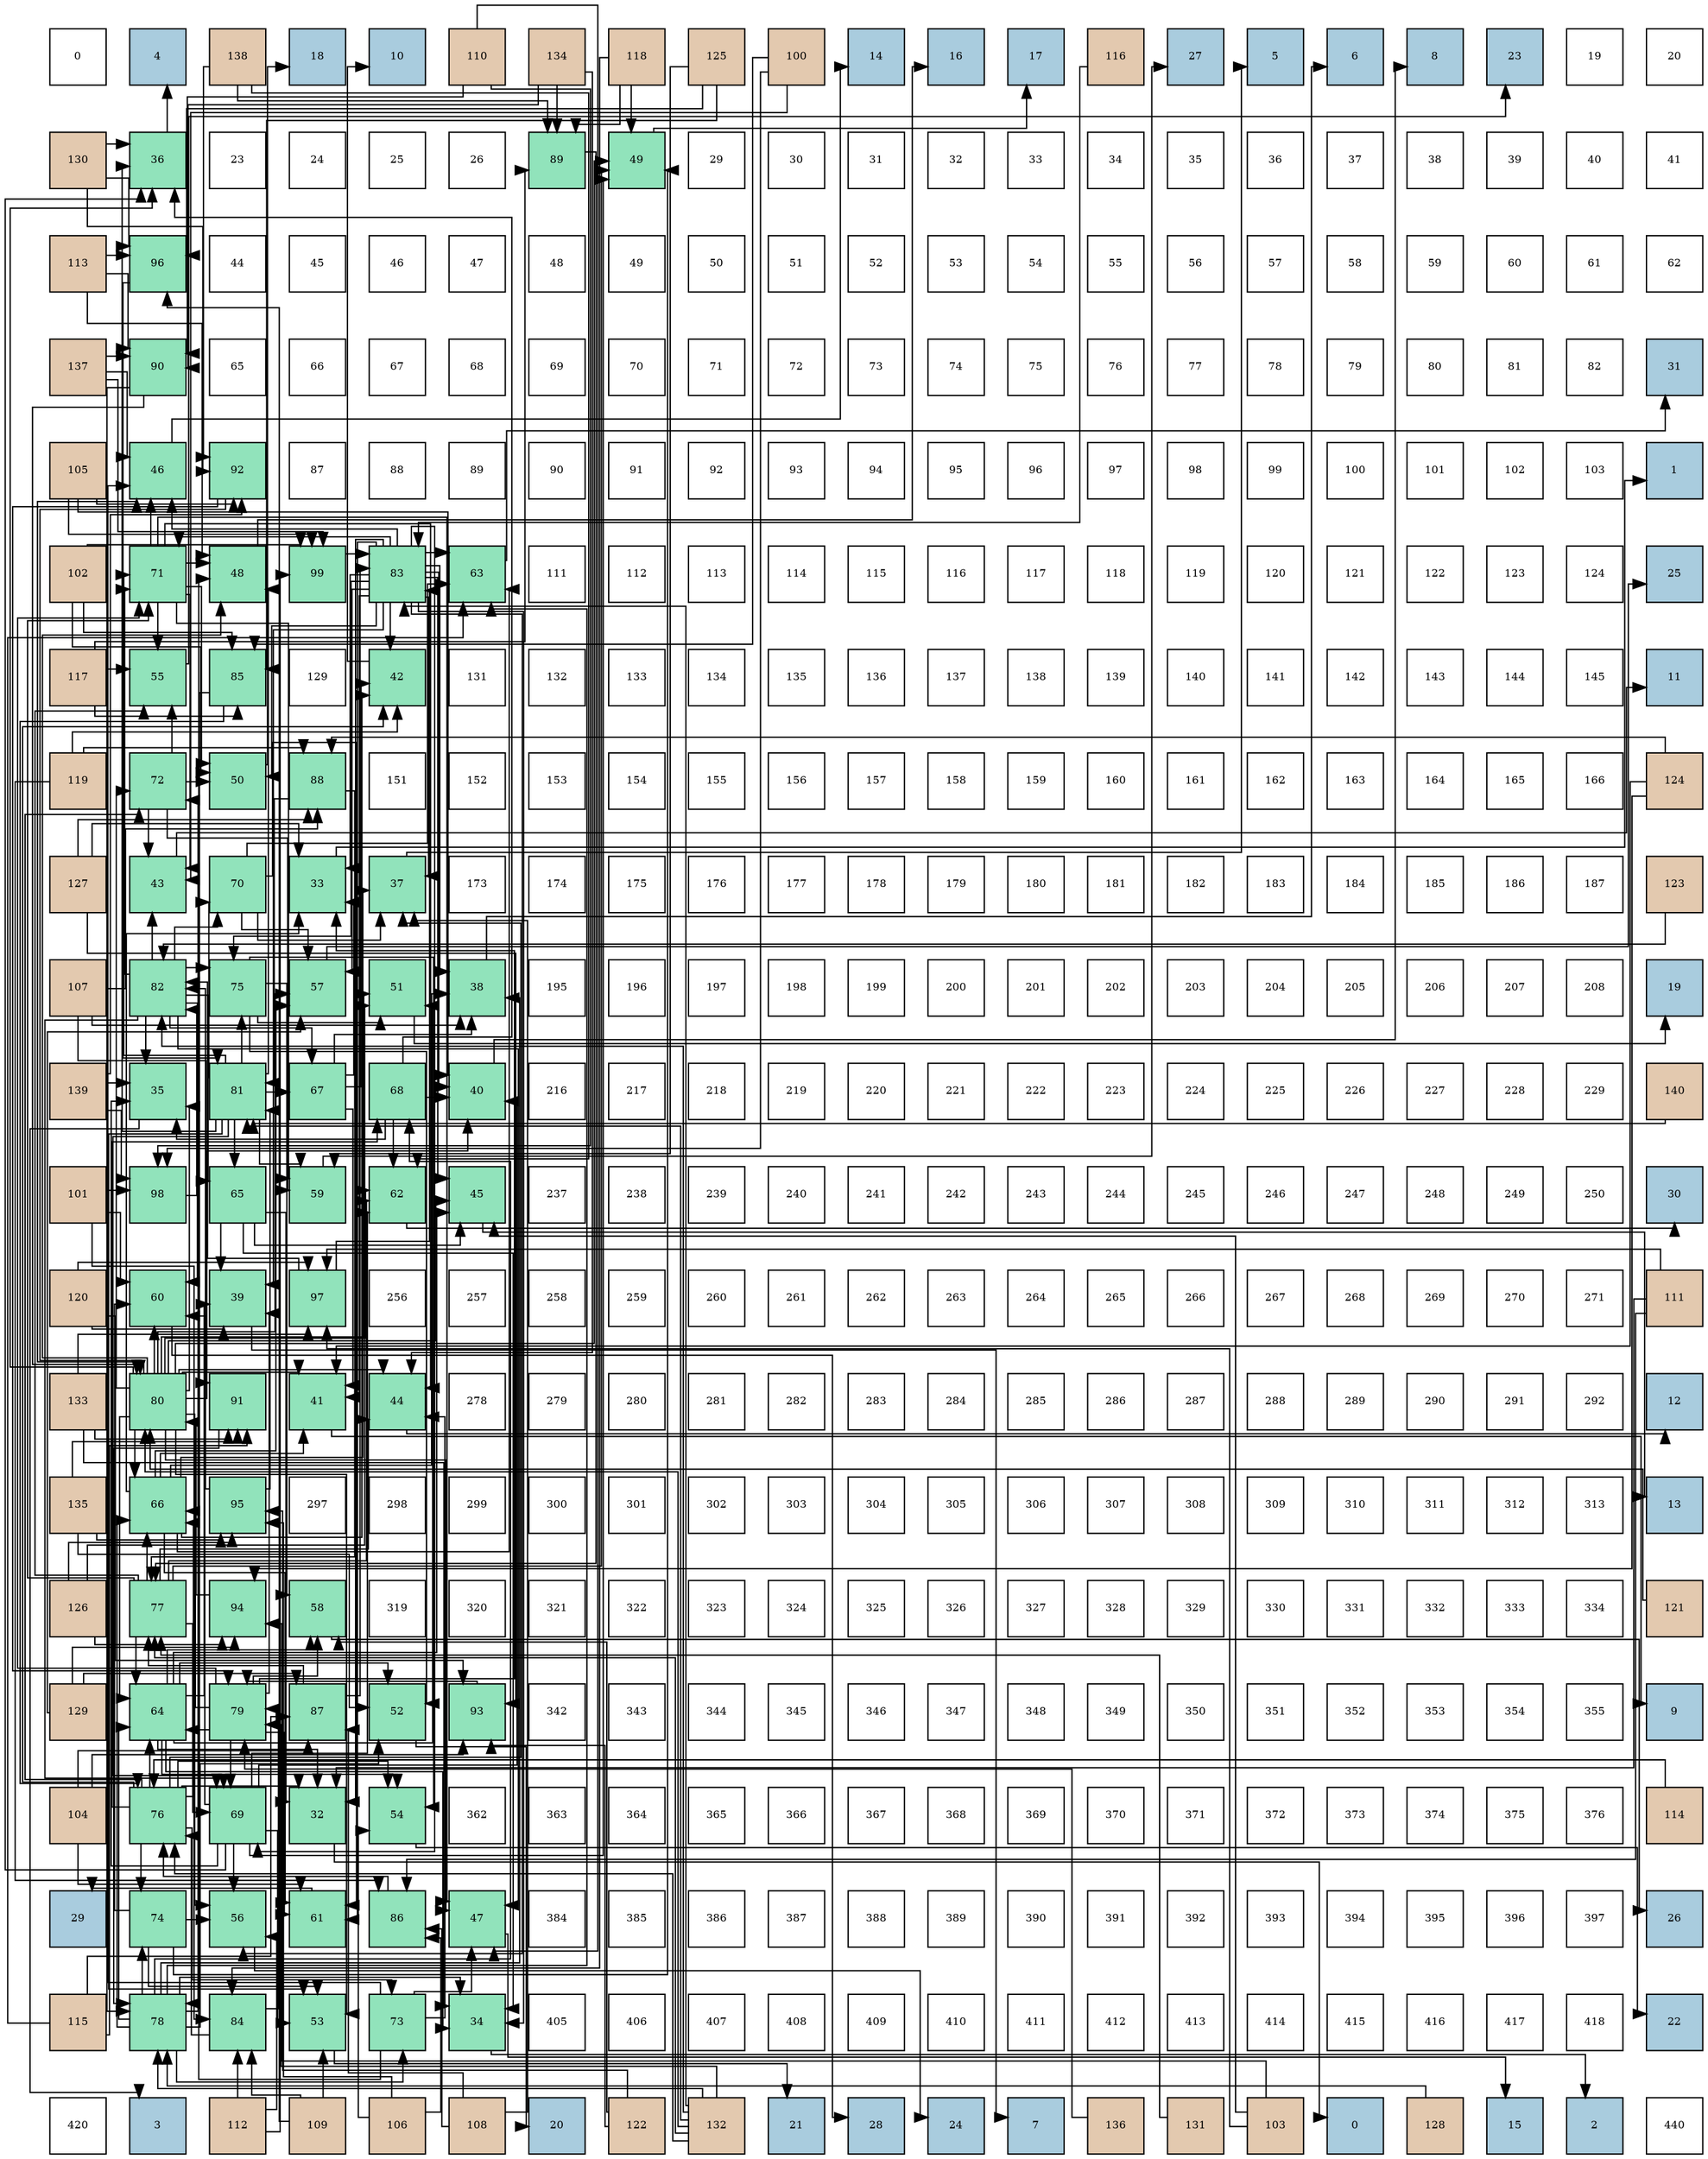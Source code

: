 digraph layout{
 rankdir=TB;
 splines=ortho;
 node [style=filled shape=square fixedsize=true width=0.6];
0[label="0", fontsize=8, fillcolor="#ffffff"];
1[label="4", fontsize=8, fillcolor="#a9ccde"];
2[label="138", fontsize=8, fillcolor="#e3c9af"];
3[label="18", fontsize=8, fillcolor="#a9ccde"];
4[label="10", fontsize=8, fillcolor="#a9ccde"];
5[label="110", fontsize=8, fillcolor="#e3c9af"];
6[label="134", fontsize=8, fillcolor="#e3c9af"];
7[label="118", fontsize=8, fillcolor="#e3c9af"];
8[label="125", fontsize=8, fillcolor="#e3c9af"];
9[label="100", fontsize=8, fillcolor="#e3c9af"];
10[label="14", fontsize=8, fillcolor="#a9ccde"];
11[label="16", fontsize=8, fillcolor="#a9ccde"];
12[label="17", fontsize=8, fillcolor="#a9ccde"];
13[label="116", fontsize=8, fillcolor="#e3c9af"];
14[label="27", fontsize=8, fillcolor="#a9ccde"];
15[label="5", fontsize=8, fillcolor="#a9ccde"];
16[label="6", fontsize=8, fillcolor="#a9ccde"];
17[label="8", fontsize=8, fillcolor="#a9ccde"];
18[label="23", fontsize=8, fillcolor="#a9ccde"];
19[label="19", fontsize=8, fillcolor="#ffffff"];
20[label="20", fontsize=8, fillcolor="#ffffff"];
21[label="130", fontsize=8, fillcolor="#e3c9af"];
22[label="36", fontsize=8, fillcolor="#91e3bb"];
23[label="23", fontsize=8, fillcolor="#ffffff"];
24[label="24", fontsize=8, fillcolor="#ffffff"];
25[label="25", fontsize=8, fillcolor="#ffffff"];
26[label="26", fontsize=8, fillcolor="#ffffff"];
27[label="89", fontsize=8, fillcolor="#91e3bb"];
28[label="49", fontsize=8, fillcolor="#91e3bb"];
29[label="29", fontsize=8, fillcolor="#ffffff"];
30[label="30", fontsize=8, fillcolor="#ffffff"];
31[label="31", fontsize=8, fillcolor="#ffffff"];
32[label="32", fontsize=8, fillcolor="#ffffff"];
33[label="33", fontsize=8, fillcolor="#ffffff"];
34[label="34", fontsize=8, fillcolor="#ffffff"];
35[label="35", fontsize=8, fillcolor="#ffffff"];
36[label="36", fontsize=8, fillcolor="#ffffff"];
37[label="37", fontsize=8, fillcolor="#ffffff"];
38[label="38", fontsize=8, fillcolor="#ffffff"];
39[label="39", fontsize=8, fillcolor="#ffffff"];
40[label="40", fontsize=8, fillcolor="#ffffff"];
41[label="41", fontsize=8, fillcolor="#ffffff"];
42[label="113", fontsize=8, fillcolor="#e3c9af"];
43[label="96", fontsize=8, fillcolor="#91e3bb"];
44[label="44", fontsize=8, fillcolor="#ffffff"];
45[label="45", fontsize=8, fillcolor="#ffffff"];
46[label="46", fontsize=8, fillcolor="#ffffff"];
47[label="47", fontsize=8, fillcolor="#ffffff"];
48[label="48", fontsize=8, fillcolor="#ffffff"];
49[label="49", fontsize=8, fillcolor="#ffffff"];
50[label="50", fontsize=8, fillcolor="#ffffff"];
51[label="51", fontsize=8, fillcolor="#ffffff"];
52[label="52", fontsize=8, fillcolor="#ffffff"];
53[label="53", fontsize=8, fillcolor="#ffffff"];
54[label="54", fontsize=8, fillcolor="#ffffff"];
55[label="55", fontsize=8, fillcolor="#ffffff"];
56[label="56", fontsize=8, fillcolor="#ffffff"];
57[label="57", fontsize=8, fillcolor="#ffffff"];
58[label="58", fontsize=8, fillcolor="#ffffff"];
59[label="59", fontsize=8, fillcolor="#ffffff"];
60[label="60", fontsize=8, fillcolor="#ffffff"];
61[label="61", fontsize=8, fillcolor="#ffffff"];
62[label="62", fontsize=8, fillcolor="#ffffff"];
63[label="137", fontsize=8, fillcolor="#e3c9af"];
64[label="90", fontsize=8, fillcolor="#91e3bb"];
65[label="65", fontsize=8, fillcolor="#ffffff"];
66[label="66", fontsize=8, fillcolor="#ffffff"];
67[label="67", fontsize=8, fillcolor="#ffffff"];
68[label="68", fontsize=8, fillcolor="#ffffff"];
69[label="69", fontsize=8, fillcolor="#ffffff"];
70[label="70", fontsize=8, fillcolor="#ffffff"];
71[label="71", fontsize=8, fillcolor="#ffffff"];
72[label="72", fontsize=8, fillcolor="#ffffff"];
73[label="73", fontsize=8, fillcolor="#ffffff"];
74[label="74", fontsize=8, fillcolor="#ffffff"];
75[label="75", fontsize=8, fillcolor="#ffffff"];
76[label="76", fontsize=8, fillcolor="#ffffff"];
77[label="77", fontsize=8, fillcolor="#ffffff"];
78[label="78", fontsize=8, fillcolor="#ffffff"];
79[label="79", fontsize=8, fillcolor="#ffffff"];
80[label="80", fontsize=8, fillcolor="#ffffff"];
81[label="81", fontsize=8, fillcolor="#ffffff"];
82[label="82", fontsize=8, fillcolor="#ffffff"];
83[label="31", fontsize=8, fillcolor="#a9ccde"];
84[label="105", fontsize=8, fillcolor="#e3c9af"];
85[label="46", fontsize=8, fillcolor="#91e3bb"];
86[label="92", fontsize=8, fillcolor="#91e3bb"];
87[label="87", fontsize=8, fillcolor="#ffffff"];
88[label="88", fontsize=8, fillcolor="#ffffff"];
89[label="89", fontsize=8, fillcolor="#ffffff"];
90[label="90", fontsize=8, fillcolor="#ffffff"];
91[label="91", fontsize=8, fillcolor="#ffffff"];
92[label="92", fontsize=8, fillcolor="#ffffff"];
93[label="93", fontsize=8, fillcolor="#ffffff"];
94[label="94", fontsize=8, fillcolor="#ffffff"];
95[label="95", fontsize=8, fillcolor="#ffffff"];
96[label="96", fontsize=8, fillcolor="#ffffff"];
97[label="97", fontsize=8, fillcolor="#ffffff"];
98[label="98", fontsize=8, fillcolor="#ffffff"];
99[label="99", fontsize=8, fillcolor="#ffffff"];
100[label="100", fontsize=8, fillcolor="#ffffff"];
101[label="101", fontsize=8, fillcolor="#ffffff"];
102[label="102", fontsize=8, fillcolor="#ffffff"];
103[label="103", fontsize=8, fillcolor="#ffffff"];
104[label="1", fontsize=8, fillcolor="#a9ccde"];
105[label="102", fontsize=8, fillcolor="#e3c9af"];
106[label="71", fontsize=8, fillcolor="#91e3bb"];
107[label="48", fontsize=8, fillcolor="#91e3bb"];
108[label="99", fontsize=8, fillcolor="#91e3bb"];
109[label="83", fontsize=8, fillcolor="#91e3bb"];
110[label="63", fontsize=8, fillcolor="#91e3bb"];
111[label="111", fontsize=8, fillcolor="#ffffff"];
112[label="112", fontsize=8, fillcolor="#ffffff"];
113[label="113", fontsize=8, fillcolor="#ffffff"];
114[label="114", fontsize=8, fillcolor="#ffffff"];
115[label="115", fontsize=8, fillcolor="#ffffff"];
116[label="116", fontsize=8, fillcolor="#ffffff"];
117[label="117", fontsize=8, fillcolor="#ffffff"];
118[label="118", fontsize=8, fillcolor="#ffffff"];
119[label="119", fontsize=8, fillcolor="#ffffff"];
120[label="120", fontsize=8, fillcolor="#ffffff"];
121[label="121", fontsize=8, fillcolor="#ffffff"];
122[label="122", fontsize=8, fillcolor="#ffffff"];
123[label="123", fontsize=8, fillcolor="#ffffff"];
124[label="124", fontsize=8, fillcolor="#ffffff"];
125[label="25", fontsize=8, fillcolor="#a9ccde"];
126[label="117", fontsize=8, fillcolor="#e3c9af"];
127[label="55", fontsize=8, fillcolor="#91e3bb"];
128[label="85", fontsize=8, fillcolor="#91e3bb"];
129[label="129", fontsize=8, fillcolor="#ffffff"];
130[label="42", fontsize=8, fillcolor="#91e3bb"];
131[label="131", fontsize=8, fillcolor="#ffffff"];
132[label="132", fontsize=8, fillcolor="#ffffff"];
133[label="133", fontsize=8, fillcolor="#ffffff"];
134[label="134", fontsize=8, fillcolor="#ffffff"];
135[label="135", fontsize=8, fillcolor="#ffffff"];
136[label="136", fontsize=8, fillcolor="#ffffff"];
137[label="137", fontsize=8, fillcolor="#ffffff"];
138[label="138", fontsize=8, fillcolor="#ffffff"];
139[label="139", fontsize=8, fillcolor="#ffffff"];
140[label="140", fontsize=8, fillcolor="#ffffff"];
141[label="141", fontsize=8, fillcolor="#ffffff"];
142[label="142", fontsize=8, fillcolor="#ffffff"];
143[label="143", fontsize=8, fillcolor="#ffffff"];
144[label="144", fontsize=8, fillcolor="#ffffff"];
145[label="145", fontsize=8, fillcolor="#ffffff"];
146[label="11", fontsize=8, fillcolor="#a9ccde"];
147[label="119", fontsize=8, fillcolor="#e3c9af"];
148[label="72", fontsize=8, fillcolor="#91e3bb"];
149[label="50", fontsize=8, fillcolor="#91e3bb"];
150[label="88", fontsize=8, fillcolor="#91e3bb"];
151[label="151", fontsize=8, fillcolor="#ffffff"];
152[label="152", fontsize=8, fillcolor="#ffffff"];
153[label="153", fontsize=8, fillcolor="#ffffff"];
154[label="154", fontsize=8, fillcolor="#ffffff"];
155[label="155", fontsize=8, fillcolor="#ffffff"];
156[label="156", fontsize=8, fillcolor="#ffffff"];
157[label="157", fontsize=8, fillcolor="#ffffff"];
158[label="158", fontsize=8, fillcolor="#ffffff"];
159[label="159", fontsize=8, fillcolor="#ffffff"];
160[label="160", fontsize=8, fillcolor="#ffffff"];
161[label="161", fontsize=8, fillcolor="#ffffff"];
162[label="162", fontsize=8, fillcolor="#ffffff"];
163[label="163", fontsize=8, fillcolor="#ffffff"];
164[label="164", fontsize=8, fillcolor="#ffffff"];
165[label="165", fontsize=8, fillcolor="#ffffff"];
166[label="166", fontsize=8, fillcolor="#ffffff"];
167[label="124", fontsize=8, fillcolor="#e3c9af"];
168[label="127", fontsize=8, fillcolor="#e3c9af"];
169[label="43", fontsize=8, fillcolor="#91e3bb"];
170[label="70", fontsize=8, fillcolor="#91e3bb"];
171[label="33", fontsize=8, fillcolor="#91e3bb"];
172[label="37", fontsize=8, fillcolor="#91e3bb"];
173[label="173", fontsize=8, fillcolor="#ffffff"];
174[label="174", fontsize=8, fillcolor="#ffffff"];
175[label="175", fontsize=8, fillcolor="#ffffff"];
176[label="176", fontsize=8, fillcolor="#ffffff"];
177[label="177", fontsize=8, fillcolor="#ffffff"];
178[label="178", fontsize=8, fillcolor="#ffffff"];
179[label="179", fontsize=8, fillcolor="#ffffff"];
180[label="180", fontsize=8, fillcolor="#ffffff"];
181[label="181", fontsize=8, fillcolor="#ffffff"];
182[label="182", fontsize=8, fillcolor="#ffffff"];
183[label="183", fontsize=8, fillcolor="#ffffff"];
184[label="184", fontsize=8, fillcolor="#ffffff"];
185[label="185", fontsize=8, fillcolor="#ffffff"];
186[label="186", fontsize=8, fillcolor="#ffffff"];
187[label="187", fontsize=8, fillcolor="#ffffff"];
188[label="123", fontsize=8, fillcolor="#e3c9af"];
189[label="107", fontsize=8, fillcolor="#e3c9af"];
190[label="82", fontsize=8, fillcolor="#91e3bb"];
191[label="75", fontsize=8, fillcolor="#91e3bb"];
192[label="57", fontsize=8, fillcolor="#91e3bb"];
193[label="51", fontsize=8, fillcolor="#91e3bb"];
194[label="38", fontsize=8, fillcolor="#91e3bb"];
195[label="195", fontsize=8, fillcolor="#ffffff"];
196[label="196", fontsize=8, fillcolor="#ffffff"];
197[label="197", fontsize=8, fillcolor="#ffffff"];
198[label="198", fontsize=8, fillcolor="#ffffff"];
199[label="199", fontsize=8, fillcolor="#ffffff"];
200[label="200", fontsize=8, fillcolor="#ffffff"];
201[label="201", fontsize=8, fillcolor="#ffffff"];
202[label="202", fontsize=8, fillcolor="#ffffff"];
203[label="203", fontsize=8, fillcolor="#ffffff"];
204[label="204", fontsize=8, fillcolor="#ffffff"];
205[label="205", fontsize=8, fillcolor="#ffffff"];
206[label="206", fontsize=8, fillcolor="#ffffff"];
207[label="207", fontsize=8, fillcolor="#ffffff"];
208[label="208", fontsize=8, fillcolor="#ffffff"];
209[label="19", fontsize=8, fillcolor="#a9ccde"];
210[label="139", fontsize=8, fillcolor="#e3c9af"];
211[label="35", fontsize=8, fillcolor="#91e3bb"];
212[label="81", fontsize=8, fillcolor="#91e3bb"];
213[label="67", fontsize=8, fillcolor="#91e3bb"];
214[label="68", fontsize=8, fillcolor="#91e3bb"];
215[label="40", fontsize=8, fillcolor="#91e3bb"];
216[label="216", fontsize=8, fillcolor="#ffffff"];
217[label="217", fontsize=8, fillcolor="#ffffff"];
218[label="218", fontsize=8, fillcolor="#ffffff"];
219[label="219", fontsize=8, fillcolor="#ffffff"];
220[label="220", fontsize=8, fillcolor="#ffffff"];
221[label="221", fontsize=8, fillcolor="#ffffff"];
222[label="222", fontsize=8, fillcolor="#ffffff"];
223[label="223", fontsize=8, fillcolor="#ffffff"];
224[label="224", fontsize=8, fillcolor="#ffffff"];
225[label="225", fontsize=8, fillcolor="#ffffff"];
226[label="226", fontsize=8, fillcolor="#ffffff"];
227[label="227", fontsize=8, fillcolor="#ffffff"];
228[label="228", fontsize=8, fillcolor="#ffffff"];
229[label="229", fontsize=8, fillcolor="#ffffff"];
230[label="140", fontsize=8, fillcolor="#e3c9af"];
231[label="101", fontsize=8, fillcolor="#e3c9af"];
232[label="98", fontsize=8, fillcolor="#91e3bb"];
233[label="65", fontsize=8, fillcolor="#91e3bb"];
234[label="59", fontsize=8, fillcolor="#91e3bb"];
235[label="62", fontsize=8, fillcolor="#91e3bb"];
236[label="45", fontsize=8, fillcolor="#91e3bb"];
237[label="237", fontsize=8, fillcolor="#ffffff"];
238[label="238", fontsize=8, fillcolor="#ffffff"];
239[label="239", fontsize=8, fillcolor="#ffffff"];
240[label="240", fontsize=8, fillcolor="#ffffff"];
241[label="241", fontsize=8, fillcolor="#ffffff"];
242[label="242", fontsize=8, fillcolor="#ffffff"];
243[label="243", fontsize=8, fillcolor="#ffffff"];
244[label="244", fontsize=8, fillcolor="#ffffff"];
245[label="245", fontsize=8, fillcolor="#ffffff"];
246[label="246", fontsize=8, fillcolor="#ffffff"];
247[label="247", fontsize=8, fillcolor="#ffffff"];
248[label="248", fontsize=8, fillcolor="#ffffff"];
249[label="249", fontsize=8, fillcolor="#ffffff"];
250[label="250", fontsize=8, fillcolor="#ffffff"];
251[label="30", fontsize=8, fillcolor="#a9ccde"];
252[label="120", fontsize=8, fillcolor="#e3c9af"];
253[label="60", fontsize=8, fillcolor="#91e3bb"];
254[label="39", fontsize=8, fillcolor="#91e3bb"];
255[label="97", fontsize=8, fillcolor="#91e3bb"];
256[label="256", fontsize=8, fillcolor="#ffffff"];
257[label="257", fontsize=8, fillcolor="#ffffff"];
258[label="258", fontsize=8, fillcolor="#ffffff"];
259[label="259", fontsize=8, fillcolor="#ffffff"];
260[label="260", fontsize=8, fillcolor="#ffffff"];
261[label="261", fontsize=8, fillcolor="#ffffff"];
262[label="262", fontsize=8, fillcolor="#ffffff"];
263[label="263", fontsize=8, fillcolor="#ffffff"];
264[label="264", fontsize=8, fillcolor="#ffffff"];
265[label="265", fontsize=8, fillcolor="#ffffff"];
266[label="266", fontsize=8, fillcolor="#ffffff"];
267[label="267", fontsize=8, fillcolor="#ffffff"];
268[label="268", fontsize=8, fillcolor="#ffffff"];
269[label="269", fontsize=8, fillcolor="#ffffff"];
270[label="270", fontsize=8, fillcolor="#ffffff"];
271[label="271", fontsize=8, fillcolor="#ffffff"];
272[label="111", fontsize=8, fillcolor="#e3c9af"];
273[label="133", fontsize=8, fillcolor="#e3c9af"];
274[label="80", fontsize=8, fillcolor="#91e3bb"];
275[label="91", fontsize=8, fillcolor="#91e3bb"];
276[label="41", fontsize=8, fillcolor="#91e3bb"];
277[label="44", fontsize=8, fillcolor="#91e3bb"];
278[label="278", fontsize=8, fillcolor="#ffffff"];
279[label="279", fontsize=8, fillcolor="#ffffff"];
280[label="280", fontsize=8, fillcolor="#ffffff"];
281[label="281", fontsize=8, fillcolor="#ffffff"];
282[label="282", fontsize=8, fillcolor="#ffffff"];
283[label="283", fontsize=8, fillcolor="#ffffff"];
284[label="284", fontsize=8, fillcolor="#ffffff"];
285[label="285", fontsize=8, fillcolor="#ffffff"];
286[label="286", fontsize=8, fillcolor="#ffffff"];
287[label="287", fontsize=8, fillcolor="#ffffff"];
288[label="288", fontsize=8, fillcolor="#ffffff"];
289[label="289", fontsize=8, fillcolor="#ffffff"];
290[label="290", fontsize=8, fillcolor="#ffffff"];
291[label="291", fontsize=8, fillcolor="#ffffff"];
292[label="292", fontsize=8, fillcolor="#ffffff"];
293[label="12", fontsize=8, fillcolor="#a9ccde"];
294[label="135", fontsize=8, fillcolor="#e3c9af"];
295[label="66", fontsize=8, fillcolor="#91e3bb"];
296[label="95", fontsize=8, fillcolor="#91e3bb"];
297[label="297", fontsize=8, fillcolor="#ffffff"];
298[label="298", fontsize=8, fillcolor="#ffffff"];
299[label="299", fontsize=8, fillcolor="#ffffff"];
300[label="300", fontsize=8, fillcolor="#ffffff"];
301[label="301", fontsize=8, fillcolor="#ffffff"];
302[label="302", fontsize=8, fillcolor="#ffffff"];
303[label="303", fontsize=8, fillcolor="#ffffff"];
304[label="304", fontsize=8, fillcolor="#ffffff"];
305[label="305", fontsize=8, fillcolor="#ffffff"];
306[label="306", fontsize=8, fillcolor="#ffffff"];
307[label="307", fontsize=8, fillcolor="#ffffff"];
308[label="308", fontsize=8, fillcolor="#ffffff"];
309[label="309", fontsize=8, fillcolor="#ffffff"];
310[label="310", fontsize=8, fillcolor="#ffffff"];
311[label="311", fontsize=8, fillcolor="#ffffff"];
312[label="312", fontsize=8, fillcolor="#ffffff"];
313[label="313", fontsize=8, fillcolor="#ffffff"];
314[label="13", fontsize=8, fillcolor="#a9ccde"];
315[label="126", fontsize=8, fillcolor="#e3c9af"];
316[label="77", fontsize=8, fillcolor="#91e3bb"];
317[label="94", fontsize=8, fillcolor="#91e3bb"];
318[label="58", fontsize=8, fillcolor="#91e3bb"];
319[label="319", fontsize=8, fillcolor="#ffffff"];
320[label="320", fontsize=8, fillcolor="#ffffff"];
321[label="321", fontsize=8, fillcolor="#ffffff"];
322[label="322", fontsize=8, fillcolor="#ffffff"];
323[label="323", fontsize=8, fillcolor="#ffffff"];
324[label="324", fontsize=8, fillcolor="#ffffff"];
325[label="325", fontsize=8, fillcolor="#ffffff"];
326[label="326", fontsize=8, fillcolor="#ffffff"];
327[label="327", fontsize=8, fillcolor="#ffffff"];
328[label="328", fontsize=8, fillcolor="#ffffff"];
329[label="329", fontsize=8, fillcolor="#ffffff"];
330[label="330", fontsize=8, fillcolor="#ffffff"];
331[label="331", fontsize=8, fillcolor="#ffffff"];
332[label="332", fontsize=8, fillcolor="#ffffff"];
333[label="333", fontsize=8, fillcolor="#ffffff"];
334[label="334", fontsize=8, fillcolor="#ffffff"];
335[label="121", fontsize=8, fillcolor="#e3c9af"];
336[label="129", fontsize=8, fillcolor="#e3c9af"];
337[label="64", fontsize=8, fillcolor="#91e3bb"];
338[label="79", fontsize=8, fillcolor="#91e3bb"];
339[label="87", fontsize=8, fillcolor="#91e3bb"];
340[label="52", fontsize=8, fillcolor="#91e3bb"];
341[label="93", fontsize=8, fillcolor="#91e3bb"];
342[label="342", fontsize=8, fillcolor="#ffffff"];
343[label="343", fontsize=8, fillcolor="#ffffff"];
344[label="344", fontsize=8, fillcolor="#ffffff"];
345[label="345", fontsize=8, fillcolor="#ffffff"];
346[label="346", fontsize=8, fillcolor="#ffffff"];
347[label="347", fontsize=8, fillcolor="#ffffff"];
348[label="348", fontsize=8, fillcolor="#ffffff"];
349[label="349", fontsize=8, fillcolor="#ffffff"];
350[label="350", fontsize=8, fillcolor="#ffffff"];
351[label="351", fontsize=8, fillcolor="#ffffff"];
352[label="352", fontsize=8, fillcolor="#ffffff"];
353[label="353", fontsize=8, fillcolor="#ffffff"];
354[label="354", fontsize=8, fillcolor="#ffffff"];
355[label="355", fontsize=8, fillcolor="#ffffff"];
356[label="9", fontsize=8, fillcolor="#a9ccde"];
357[label="104", fontsize=8, fillcolor="#e3c9af"];
358[label="76", fontsize=8, fillcolor="#91e3bb"];
359[label="69", fontsize=8, fillcolor="#91e3bb"];
360[label="32", fontsize=8, fillcolor="#91e3bb"];
361[label="54", fontsize=8, fillcolor="#91e3bb"];
362[label="362", fontsize=8, fillcolor="#ffffff"];
363[label="363", fontsize=8, fillcolor="#ffffff"];
364[label="364", fontsize=8, fillcolor="#ffffff"];
365[label="365", fontsize=8, fillcolor="#ffffff"];
366[label="366", fontsize=8, fillcolor="#ffffff"];
367[label="367", fontsize=8, fillcolor="#ffffff"];
368[label="368", fontsize=8, fillcolor="#ffffff"];
369[label="369", fontsize=8, fillcolor="#ffffff"];
370[label="370", fontsize=8, fillcolor="#ffffff"];
371[label="371", fontsize=8, fillcolor="#ffffff"];
372[label="372", fontsize=8, fillcolor="#ffffff"];
373[label="373", fontsize=8, fillcolor="#ffffff"];
374[label="374", fontsize=8, fillcolor="#ffffff"];
375[label="375", fontsize=8, fillcolor="#ffffff"];
376[label="376", fontsize=8, fillcolor="#ffffff"];
377[label="114", fontsize=8, fillcolor="#e3c9af"];
378[label="29", fontsize=8, fillcolor="#a9ccde"];
379[label="74", fontsize=8, fillcolor="#91e3bb"];
380[label="56", fontsize=8, fillcolor="#91e3bb"];
381[label="61", fontsize=8, fillcolor="#91e3bb"];
382[label="86", fontsize=8, fillcolor="#91e3bb"];
383[label="47", fontsize=8, fillcolor="#91e3bb"];
384[label="384", fontsize=8, fillcolor="#ffffff"];
385[label="385", fontsize=8, fillcolor="#ffffff"];
386[label="386", fontsize=8, fillcolor="#ffffff"];
387[label="387", fontsize=8, fillcolor="#ffffff"];
388[label="388", fontsize=8, fillcolor="#ffffff"];
389[label="389", fontsize=8, fillcolor="#ffffff"];
390[label="390", fontsize=8, fillcolor="#ffffff"];
391[label="391", fontsize=8, fillcolor="#ffffff"];
392[label="392", fontsize=8, fillcolor="#ffffff"];
393[label="393", fontsize=8, fillcolor="#ffffff"];
394[label="394", fontsize=8, fillcolor="#ffffff"];
395[label="395", fontsize=8, fillcolor="#ffffff"];
396[label="396", fontsize=8, fillcolor="#ffffff"];
397[label="397", fontsize=8, fillcolor="#ffffff"];
398[label="26", fontsize=8, fillcolor="#a9ccde"];
399[label="115", fontsize=8, fillcolor="#e3c9af"];
400[label="78", fontsize=8, fillcolor="#91e3bb"];
401[label="84", fontsize=8, fillcolor="#91e3bb"];
402[label="53", fontsize=8, fillcolor="#91e3bb"];
403[label="73", fontsize=8, fillcolor="#91e3bb"];
404[label="34", fontsize=8, fillcolor="#91e3bb"];
405[label="405", fontsize=8, fillcolor="#ffffff"];
406[label="406", fontsize=8, fillcolor="#ffffff"];
407[label="407", fontsize=8, fillcolor="#ffffff"];
408[label="408", fontsize=8, fillcolor="#ffffff"];
409[label="409", fontsize=8, fillcolor="#ffffff"];
410[label="410", fontsize=8, fillcolor="#ffffff"];
411[label="411", fontsize=8, fillcolor="#ffffff"];
412[label="412", fontsize=8, fillcolor="#ffffff"];
413[label="413", fontsize=8, fillcolor="#ffffff"];
414[label="414", fontsize=8, fillcolor="#ffffff"];
415[label="415", fontsize=8, fillcolor="#ffffff"];
416[label="416", fontsize=8, fillcolor="#ffffff"];
417[label="417", fontsize=8, fillcolor="#ffffff"];
418[label="418", fontsize=8, fillcolor="#ffffff"];
419[label="22", fontsize=8, fillcolor="#a9ccde"];
420[label="420", fontsize=8, fillcolor="#ffffff"];
421[label="3", fontsize=8, fillcolor="#a9ccde"];
422[label="112", fontsize=8, fillcolor="#e3c9af"];
423[label="109", fontsize=8, fillcolor="#e3c9af"];
424[label="106", fontsize=8, fillcolor="#e3c9af"];
425[label="108", fontsize=8, fillcolor="#e3c9af"];
426[label="20", fontsize=8, fillcolor="#a9ccde"];
427[label="122", fontsize=8, fillcolor="#e3c9af"];
428[label="132", fontsize=8, fillcolor="#e3c9af"];
429[label="21", fontsize=8, fillcolor="#a9ccde"];
430[label="28", fontsize=8, fillcolor="#a9ccde"];
431[label="24", fontsize=8, fillcolor="#a9ccde"];
432[label="7", fontsize=8, fillcolor="#a9ccde"];
433[label="136", fontsize=8, fillcolor="#e3c9af"];
434[label="131", fontsize=8, fillcolor="#e3c9af"];
435[label="103", fontsize=8, fillcolor="#e3c9af"];
436[label="0", fontsize=8, fillcolor="#a9ccde"];
437[label="128", fontsize=8, fillcolor="#e3c9af"];
438[label="15", fontsize=8, fillcolor="#a9ccde"];
439[label="2", fontsize=8, fillcolor="#a9ccde"];
440[label="440", fontsize=8, fillcolor="#ffffff"];
edge [constraint=false, style=vis];360 -> 436;
171 -> 104;
404 -> 439;
211 -> 421;
22 -> 1;
172 -> 15;
194 -> 16;
254 -> 432;
215 -> 17;
276 -> 356;
130 -> 4;
169 -> 146;
277 -> 293;
236 -> 314;
85 -> 10;
383 -> 438;
107 -> 11;
28 -> 12;
149 -> 3;
193 -> 209;
340 -> 426;
402 -> 429;
361 -> 419;
127 -> 18;
380 -> 431;
192 -> 125;
318 -> 398;
234 -> 14;
253 -> 430;
381 -> 378;
235 -> 251;
110 -> 83;
337 -> 360;
337 -> 404;
337 -> 254;
337 -> 236;
337 -> 193;
337 -> 340;
337 -> 361;
337 -> 318;
233 -> 360;
233 -> 404;
233 -> 254;
233 -> 236;
295 -> 171;
295 -> 172;
295 -> 194;
295 -> 276;
295 -> 130;
295 -> 192;
295 -> 381;
295 -> 110;
213 -> 171;
213 -> 194;
213 -> 276;
213 -> 130;
214 -> 211;
214 -> 22;
214 -> 215;
214 -> 235;
359 -> 211;
359 -> 22;
359 -> 215;
359 -> 28;
359 -> 402;
359 -> 380;
359 -> 253;
359 -> 235;
170 -> 172;
170 -> 192;
170 -> 381;
170 -> 110;
106 -> 169;
106 -> 277;
106 -> 85;
106 -> 383;
106 -> 107;
106 -> 149;
106 -> 127;
106 -> 234;
148 -> 169;
148 -> 149;
148 -> 127;
148 -> 234;
403 -> 277;
403 -> 85;
403 -> 383;
403 -> 107;
379 -> 28;
379 -> 402;
379 -> 380;
379 -> 253;
191 -> 193;
191 -> 340;
191 -> 361;
191 -> 318;
358 -> 360;
358 -> 172;
358 -> 130;
358 -> 361;
358 -> 337;
358 -> 295;
358 -> 214;
358 -> 148;
358 -> 403;
358 -> 379;
316 -> 277;
316 -> 28;
316 -> 127;
316 -> 235;
316 -> 337;
316 -> 295;
316 -> 359;
316 -> 106;
400 -> 404;
400 -> 194;
400 -> 340;
400 -> 110;
400 -> 337;
400 -> 295;
400 -> 214;
400 -> 148;
400 -> 403;
400 -> 379;
338 -> 171;
338 -> 254;
338 -> 318;
338 -> 381;
338 -> 337;
338 -> 295;
338 -> 359;
338 -> 106;
274 -> 211;
274 -> 22;
274 -> 215;
274 -> 276;
274 -> 277;
274 -> 236;
274 -> 85;
274 -> 383;
274 -> 107;
274 -> 28;
274 -> 193;
274 -> 402;
274 -> 380;
274 -> 192;
274 -> 253;
274 -> 235;
274 -> 337;
274 -> 295;
274 -> 148;
212 -> 22;
212 -> 107;
212 -> 402;
212 -> 234;
212 -> 233;
212 -> 213;
212 -> 359;
212 -> 170;
212 -> 106;
212 -> 191;
190 -> 211;
190 -> 169;
190 -> 383;
190 -> 253;
190 -> 233;
190 -> 213;
190 -> 359;
190 -> 170;
190 -> 106;
190 -> 191;
109 -> 360;
109 -> 171;
109 -> 404;
109 -> 172;
109 -> 194;
109 -> 254;
109 -> 215;
109 -> 276;
109 -> 130;
109 -> 236;
109 -> 85;
109 -> 149;
109 -> 380;
109 -> 192;
109 -> 381;
109 -> 110;
109 -> 359;
109 -> 106;
109 -> 191;
401 -> 358;
401 -> 338;
128 -> 358;
128 -> 400;
382 -> 358;
339 -> 316;
339 -> 109;
150 -> 316;
150 -> 212;
27 -> 316;
64 -> 400;
64 -> 274;
275 -> 400;
86 -> 338;
86 -> 274;
341 -> 338;
317 -> 274;
296 -> 212;
296 -> 190;
43 -> 212;
255 -> 190;
255 -> 109;
232 -> 190;
108 -> 109;
9 -> 169;
9 -> 128;
9 -> 232;
231 -> 253;
231 -> 401;
231 -> 232;
105 -> 149;
105 -> 128;
105 -> 108;
435 -> 236;
435 -> 317;
435 -> 255;
357 -> 381;
357 -> 339;
357 -> 341;
84 -> 215;
84 -> 86;
84 -> 108;
424 -> 361;
424 -> 382;
424 -> 296;
189 -> 194;
189 -> 150;
189 -> 275;
425 -> 172;
425 -> 382;
425 -> 339;
423 -> 402;
423 -> 401;
423 -> 43;
5 -> 383;
5 -> 64;
5 -> 232;
272 -> 360;
272 -> 382;
272 -> 255;
422 -> 380;
422 -> 401;
422 -> 108;
42 -> 107;
42 -> 64;
42 -> 43;
377 -> 358;
399 -> 110;
399 -> 339;
399 -> 275;
13 -> 109;
126 -> 127;
126 -> 128;
126 -> 27;
7 -> 28;
7 -> 401;
7 -> 27;
147 -> 130;
147 -> 382;
147 -> 150;
252 -> 254;
252 -> 341;
252 -> 255;
335 -> 274;
427 -> 318;
427 -> 341;
427 -> 296;
188 -> 190;
167 -> 276;
167 -> 150;
167 -> 317;
8 -> 234;
8 -> 128;
8 -> 43;
315 -> 193;
315 -> 317;
315 -> 296;
168 -> 171;
168 -> 150;
168 -> 341;
437 -> 400;
336 -> 192;
336 -> 339;
336 -> 317;
21 -> 22;
21 -> 86;
21 -> 43;
434 -> 316;
428 -> 358;
428 -> 316;
428 -> 400;
428 -> 338;
428 -> 274;
428 -> 212;
428 -> 190;
428 -> 109;
273 -> 404;
273 -> 275;
273 -> 255;
6 -> 277;
6 -> 27;
6 -> 64;
294 -> 340;
294 -> 275;
294 -> 296;
433 -> 338;
63 -> 85;
63 -> 64;
63 -> 108;
2 -> 235;
2 -> 27;
2 -> 86;
210 -> 211;
210 -> 86;
210 -> 232;
230 -> 212;
edge [constraint=true, style=invis];
0 -> 21 -> 42 -> 63 -> 84 -> 105 -> 126 -> 147 -> 168 -> 189 -> 210 -> 231 -> 252 -> 273 -> 294 -> 315 -> 336 -> 357 -> 378 -> 399 -> 420;
1 -> 22 -> 43 -> 64 -> 85 -> 106 -> 127 -> 148 -> 169 -> 190 -> 211 -> 232 -> 253 -> 274 -> 295 -> 316 -> 337 -> 358 -> 379 -> 400 -> 421;
2 -> 23 -> 44 -> 65 -> 86 -> 107 -> 128 -> 149 -> 170 -> 191 -> 212 -> 233 -> 254 -> 275 -> 296 -> 317 -> 338 -> 359 -> 380 -> 401 -> 422;
3 -> 24 -> 45 -> 66 -> 87 -> 108 -> 129 -> 150 -> 171 -> 192 -> 213 -> 234 -> 255 -> 276 -> 297 -> 318 -> 339 -> 360 -> 381 -> 402 -> 423;
4 -> 25 -> 46 -> 67 -> 88 -> 109 -> 130 -> 151 -> 172 -> 193 -> 214 -> 235 -> 256 -> 277 -> 298 -> 319 -> 340 -> 361 -> 382 -> 403 -> 424;
5 -> 26 -> 47 -> 68 -> 89 -> 110 -> 131 -> 152 -> 173 -> 194 -> 215 -> 236 -> 257 -> 278 -> 299 -> 320 -> 341 -> 362 -> 383 -> 404 -> 425;
6 -> 27 -> 48 -> 69 -> 90 -> 111 -> 132 -> 153 -> 174 -> 195 -> 216 -> 237 -> 258 -> 279 -> 300 -> 321 -> 342 -> 363 -> 384 -> 405 -> 426;
7 -> 28 -> 49 -> 70 -> 91 -> 112 -> 133 -> 154 -> 175 -> 196 -> 217 -> 238 -> 259 -> 280 -> 301 -> 322 -> 343 -> 364 -> 385 -> 406 -> 427;
8 -> 29 -> 50 -> 71 -> 92 -> 113 -> 134 -> 155 -> 176 -> 197 -> 218 -> 239 -> 260 -> 281 -> 302 -> 323 -> 344 -> 365 -> 386 -> 407 -> 428;
9 -> 30 -> 51 -> 72 -> 93 -> 114 -> 135 -> 156 -> 177 -> 198 -> 219 -> 240 -> 261 -> 282 -> 303 -> 324 -> 345 -> 366 -> 387 -> 408 -> 429;
10 -> 31 -> 52 -> 73 -> 94 -> 115 -> 136 -> 157 -> 178 -> 199 -> 220 -> 241 -> 262 -> 283 -> 304 -> 325 -> 346 -> 367 -> 388 -> 409 -> 430;
11 -> 32 -> 53 -> 74 -> 95 -> 116 -> 137 -> 158 -> 179 -> 200 -> 221 -> 242 -> 263 -> 284 -> 305 -> 326 -> 347 -> 368 -> 389 -> 410 -> 431;
12 -> 33 -> 54 -> 75 -> 96 -> 117 -> 138 -> 159 -> 180 -> 201 -> 222 -> 243 -> 264 -> 285 -> 306 -> 327 -> 348 -> 369 -> 390 -> 411 -> 432;
13 -> 34 -> 55 -> 76 -> 97 -> 118 -> 139 -> 160 -> 181 -> 202 -> 223 -> 244 -> 265 -> 286 -> 307 -> 328 -> 349 -> 370 -> 391 -> 412 -> 433;
14 -> 35 -> 56 -> 77 -> 98 -> 119 -> 140 -> 161 -> 182 -> 203 -> 224 -> 245 -> 266 -> 287 -> 308 -> 329 -> 350 -> 371 -> 392 -> 413 -> 434;
15 -> 36 -> 57 -> 78 -> 99 -> 120 -> 141 -> 162 -> 183 -> 204 -> 225 -> 246 -> 267 -> 288 -> 309 -> 330 -> 351 -> 372 -> 393 -> 414 -> 435;
16 -> 37 -> 58 -> 79 -> 100 -> 121 -> 142 -> 163 -> 184 -> 205 -> 226 -> 247 -> 268 -> 289 -> 310 -> 331 -> 352 -> 373 -> 394 -> 415 -> 436;
17 -> 38 -> 59 -> 80 -> 101 -> 122 -> 143 -> 164 -> 185 -> 206 -> 227 -> 248 -> 269 -> 290 -> 311 -> 332 -> 353 -> 374 -> 395 -> 416 -> 437;
18 -> 39 -> 60 -> 81 -> 102 -> 123 -> 144 -> 165 -> 186 -> 207 -> 228 -> 249 -> 270 -> 291 -> 312 -> 333 -> 354 -> 375 -> 396 -> 417 -> 438;
19 -> 40 -> 61 -> 82 -> 103 -> 124 -> 145 -> 166 -> 187 -> 208 -> 229 -> 250 -> 271 -> 292 -> 313 -> 334 -> 355 -> 376 -> 397 -> 418 -> 439;
20 -> 41 -> 62 -> 83 -> 104 -> 125 -> 146 -> 167 -> 188 -> 209 -> 230 -> 251 -> 272 -> 293 -> 314 -> 335 -> 356 -> 377 -> 398 -> 419 -> 440;
rank = same {0 -> 1 -> 2 -> 3 -> 4 -> 5 -> 6 -> 7 -> 8 -> 9 -> 10 -> 11 -> 12 -> 13 -> 14 -> 15 -> 16 -> 17 -> 18 -> 19 -> 20};
rank = same {21 -> 22 -> 23 -> 24 -> 25 -> 26 -> 27 -> 28 -> 29 -> 30 -> 31 -> 32 -> 33 -> 34 -> 35 -> 36 -> 37 -> 38 -> 39 -> 40 -> 41};
rank = same {42 -> 43 -> 44 -> 45 -> 46 -> 47 -> 48 -> 49 -> 50 -> 51 -> 52 -> 53 -> 54 -> 55 -> 56 -> 57 -> 58 -> 59 -> 60 -> 61 -> 62};
rank = same {63 -> 64 -> 65 -> 66 -> 67 -> 68 -> 69 -> 70 -> 71 -> 72 -> 73 -> 74 -> 75 -> 76 -> 77 -> 78 -> 79 -> 80 -> 81 -> 82 -> 83};
rank = same {84 -> 85 -> 86 -> 87 -> 88 -> 89 -> 90 -> 91 -> 92 -> 93 -> 94 -> 95 -> 96 -> 97 -> 98 -> 99 -> 100 -> 101 -> 102 -> 103 -> 104};
rank = same {105 -> 106 -> 107 -> 108 -> 109 -> 110 -> 111 -> 112 -> 113 -> 114 -> 115 -> 116 -> 117 -> 118 -> 119 -> 120 -> 121 -> 122 -> 123 -> 124 -> 125};
rank = same {126 -> 127 -> 128 -> 129 -> 130 -> 131 -> 132 -> 133 -> 134 -> 135 -> 136 -> 137 -> 138 -> 139 -> 140 -> 141 -> 142 -> 143 -> 144 -> 145 -> 146};
rank = same {147 -> 148 -> 149 -> 150 -> 151 -> 152 -> 153 -> 154 -> 155 -> 156 -> 157 -> 158 -> 159 -> 160 -> 161 -> 162 -> 163 -> 164 -> 165 -> 166 -> 167};
rank = same {168 -> 169 -> 170 -> 171 -> 172 -> 173 -> 174 -> 175 -> 176 -> 177 -> 178 -> 179 -> 180 -> 181 -> 182 -> 183 -> 184 -> 185 -> 186 -> 187 -> 188};
rank = same {189 -> 190 -> 191 -> 192 -> 193 -> 194 -> 195 -> 196 -> 197 -> 198 -> 199 -> 200 -> 201 -> 202 -> 203 -> 204 -> 205 -> 206 -> 207 -> 208 -> 209};
rank = same {210 -> 211 -> 212 -> 213 -> 214 -> 215 -> 216 -> 217 -> 218 -> 219 -> 220 -> 221 -> 222 -> 223 -> 224 -> 225 -> 226 -> 227 -> 228 -> 229 -> 230};
rank = same {231 -> 232 -> 233 -> 234 -> 235 -> 236 -> 237 -> 238 -> 239 -> 240 -> 241 -> 242 -> 243 -> 244 -> 245 -> 246 -> 247 -> 248 -> 249 -> 250 -> 251};
rank = same {252 -> 253 -> 254 -> 255 -> 256 -> 257 -> 258 -> 259 -> 260 -> 261 -> 262 -> 263 -> 264 -> 265 -> 266 -> 267 -> 268 -> 269 -> 270 -> 271 -> 272};
rank = same {273 -> 274 -> 275 -> 276 -> 277 -> 278 -> 279 -> 280 -> 281 -> 282 -> 283 -> 284 -> 285 -> 286 -> 287 -> 288 -> 289 -> 290 -> 291 -> 292 -> 293};
rank = same {294 -> 295 -> 296 -> 297 -> 298 -> 299 -> 300 -> 301 -> 302 -> 303 -> 304 -> 305 -> 306 -> 307 -> 308 -> 309 -> 310 -> 311 -> 312 -> 313 -> 314};
rank = same {315 -> 316 -> 317 -> 318 -> 319 -> 320 -> 321 -> 322 -> 323 -> 324 -> 325 -> 326 -> 327 -> 328 -> 329 -> 330 -> 331 -> 332 -> 333 -> 334 -> 335};
rank = same {336 -> 337 -> 338 -> 339 -> 340 -> 341 -> 342 -> 343 -> 344 -> 345 -> 346 -> 347 -> 348 -> 349 -> 350 -> 351 -> 352 -> 353 -> 354 -> 355 -> 356};
rank = same {357 -> 358 -> 359 -> 360 -> 361 -> 362 -> 363 -> 364 -> 365 -> 366 -> 367 -> 368 -> 369 -> 370 -> 371 -> 372 -> 373 -> 374 -> 375 -> 376 -> 377};
rank = same {378 -> 379 -> 380 -> 381 -> 382 -> 383 -> 384 -> 385 -> 386 -> 387 -> 388 -> 389 -> 390 -> 391 -> 392 -> 393 -> 394 -> 395 -> 396 -> 397 -> 398};
rank = same {399 -> 400 -> 401 -> 402 -> 403 -> 404 -> 405 -> 406 -> 407 -> 408 -> 409 -> 410 -> 411 -> 412 -> 413 -> 414 -> 415 -> 416 -> 417 -> 418 -> 419};
rank = same {420 -> 421 -> 422 -> 423 -> 424 -> 425 -> 426 -> 427 -> 428 -> 429 -> 430 -> 431 -> 432 -> 433 -> 434 -> 435 -> 436 -> 437 -> 438 -> 439 -> 440};
}